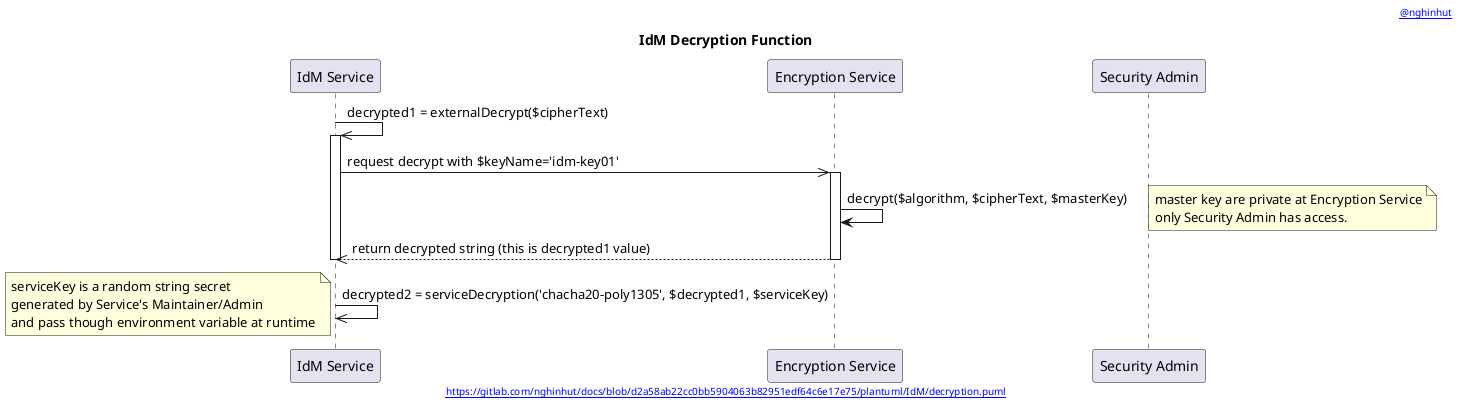 @startuml
'-----START auto generated metadata please keep comment here to allow auto update-----
'-----DON'T EDIT THIS SECTION, INSTEAD RE-RUN prebuild.sh TO UPDATE-----
header [[https://www.nghinhut.dev?from=http%5C%3A%5C%2F%5C%2Fwww%5C.plantuml%5C.com%5C%2Fplantuml%5C%2Fproxy%3Ffmt%3Dsvg%5C%26src%3Dhttps%5C%3A%5C%2F%5C%2Fgitlab%5C.com%5C%2Fnghinhut%5C%2Fdocs%5C%2Fraw%5C%2Fd2a58ab22cc0bb5904063b82951edf64c6e17e75%5C%2Fplantuml%5C%2FIdM%5C%2Fdecryption%5C.puml%0A @nghinhut]]
footer [[http://www.plantuml.com/plantuml/proxy?fmt=svg&src=https://gitlab.com/nghinhut/docs/raw/d2a58ab22cc0bb5904063b82951edf64c6e17e75/plantuml/IdM/decryption.puml https://gitlab.com/nghinhut/docs/blob/d2a58ab22cc0bb5904063b82951edf64c6e17e75/plantuml/IdM/decryption.puml]]
'-----END auto generated metadata please keep comment here to allow auto update-----
title IdM Decryption Function
participant "IdM Service" as idm
participant "Encryption Service" as es
participant "Security Admin" as esAdmin


idm ->> idm : decrypted1 = externalDecrypt($cipherText)
activate idm
    idm ->> es : request decrypt with $keyName='idm-key01'
    activate es
        es -> es : decrypt($algorithm, $cipherText, $masterKey)
        note right
            master key are private at Encryption Service
            only Security Admin has access.
        end note
        idm <<-- es : return decrypted string (this is decrypted1 value)
    deactivate es
deactivate idm

idm ->> idm : decrypted2 = serviceDecryption('chacha20-poly1305', $decrypted1, $serviceKey)
note left
    serviceKey is a random string secret
    generated by Service's Maintainer/Admin
    and pass though environment variable at runtime
end note
@enduml
